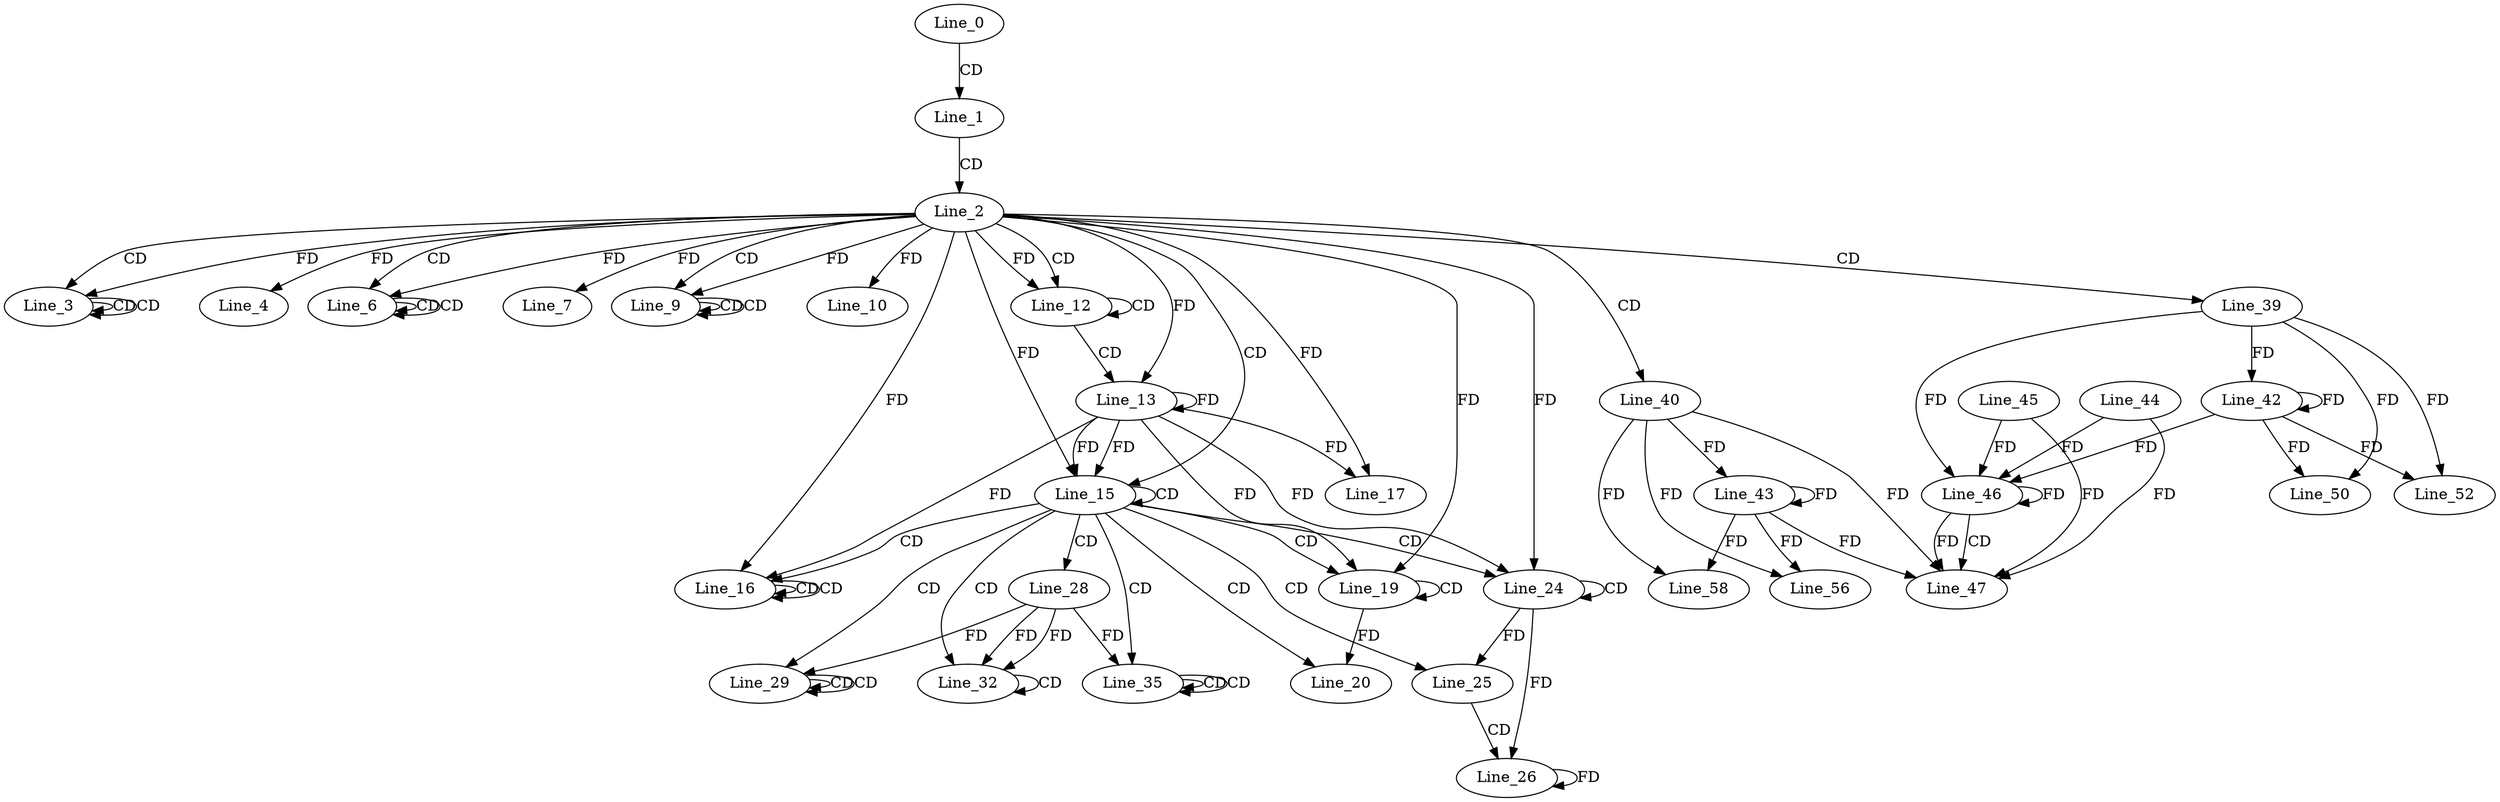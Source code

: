 digraph G {
  Line_0;
  Line_1;
  Line_2;
  Line_3;
  Line_3;
  Line_3;
  Line_4;
  Line_6;
  Line_6;
  Line_6;
  Line_7;
  Line_9;
  Line_9;
  Line_9;
  Line_10;
  Line_12;
  Line_12;
  Line_13;
  Line_13;
  Line_15;
  Line_15;
  Line_16;
  Line_16;
  Line_16;
  Line_17;
  Line_19;
  Line_19;
  Line_19;
  Line_20;
  Line_24;
  Line_24;
  Line_25;
  Line_26;
  Line_26;
  Line_28;
  Line_29;
  Line_29;
  Line_29;
  Line_32;
  Line_32;
  Line_35;
  Line_35;
  Line_35;
  Line_39;
  Line_40;
  Line_42;
  Line_43;
  Line_46;
  Line_45;
  Line_46;
  Line_44;
  Line_46;
  Line_47;
  Line_50;
  Line_52;
  Line_56;
  Line_58;
  Line_0 -> Line_1 [ label="CD" ];
  Line_1 -> Line_2 [ label="CD" ];
  Line_2 -> Line_3 [ label="CD" ];
  Line_3 -> Line_3 [ label="CD" ];
  Line_3 -> Line_3 [ label="CD" ];
  Line_2 -> Line_3 [ label="FD" ];
  Line_2 -> Line_4 [ label="FD" ];
  Line_2 -> Line_6 [ label="CD" ];
  Line_6 -> Line_6 [ label="CD" ];
  Line_6 -> Line_6 [ label="CD" ];
  Line_2 -> Line_6 [ label="FD" ];
  Line_2 -> Line_7 [ label="FD" ];
  Line_2 -> Line_9 [ label="CD" ];
  Line_9 -> Line_9 [ label="CD" ];
  Line_9 -> Line_9 [ label="CD" ];
  Line_2 -> Line_9 [ label="FD" ];
  Line_2 -> Line_10 [ label="FD" ];
  Line_2 -> Line_12 [ label="CD" ];
  Line_12 -> Line_12 [ label="CD" ];
  Line_2 -> Line_12 [ label="FD" ];
  Line_12 -> Line_13 [ label="CD" ];
  Line_2 -> Line_13 [ label="FD" ];
  Line_13 -> Line_13 [ label="FD" ];
  Line_2 -> Line_15 [ label="CD" ];
  Line_13 -> Line_15 [ label="FD" ];
  Line_15 -> Line_15 [ label="CD" ];
  Line_2 -> Line_15 [ label="FD" ];
  Line_13 -> Line_15 [ label="FD" ];
  Line_15 -> Line_16 [ label="CD" ];
  Line_16 -> Line_16 [ label="CD" ];
  Line_16 -> Line_16 [ label="CD" ];
  Line_2 -> Line_16 [ label="FD" ];
  Line_13 -> Line_16 [ label="FD" ];
  Line_2 -> Line_17 [ label="FD" ];
  Line_13 -> Line_17 [ label="FD" ];
  Line_15 -> Line_19 [ label="CD" ];
  Line_19 -> Line_19 [ label="CD" ];
  Line_2 -> Line_19 [ label="FD" ];
  Line_13 -> Line_19 [ label="FD" ];
  Line_15 -> Line_20 [ label="CD" ];
  Line_19 -> Line_20 [ label="FD" ];
  Line_15 -> Line_24 [ label="CD" ];
  Line_24 -> Line_24 [ label="CD" ];
  Line_2 -> Line_24 [ label="FD" ];
  Line_13 -> Line_24 [ label="FD" ];
  Line_15 -> Line_25 [ label="CD" ];
  Line_24 -> Line_25 [ label="FD" ];
  Line_25 -> Line_26 [ label="CD" ];
  Line_24 -> Line_26 [ label="FD" ];
  Line_26 -> Line_26 [ label="FD" ];
  Line_15 -> Line_28 [ label="CD" ];
  Line_15 -> Line_29 [ label="CD" ];
  Line_29 -> Line_29 [ label="CD" ];
  Line_29 -> Line_29 [ label="CD" ];
  Line_28 -> Line_29 [ label="FD" ];
  Line_15 -> Line_32 [ label="CD" ];
  Line_28 -> Line_32 [ label="FD" ];
  Line_32 -> Line_32 [ label="CD" ];
  Line_28 -> Line_32 [ label="FD" ];
  Line_15 -> Line_35 [ label="CD" ];
  Line_35 -> Line_35 [ label="CD" ];
  Line_35 -> Line_35 [ label="CD" ];
  Line_28 -> Line_35 [ label="FD" ];
  Line_2 -> Line_39 [ label="CD" ];
  Line_2 -> Line_40 [ label="CD" ];
  Line_39 -> Line_42 [ label="FD" ];
  Line_42 -> Line_42 [ label="FD" ];
  Line_40 -> Line_43 [ label="FD" ];
  Line_43 -> Line_43 [ label="FD" ];
  Line_46 -> Line_46 [ label="FD" ];
  Line_45 -> Line_46 [ label="FD" ];
  Line_39 -> Line_46 [ label="FD" ];
  Line_42 -> Line_46 [ label="FD" ];
  Line_44 -> Line_46 [ label="FD" ];
  Line_46 -> Line_47 [ label="CD" ];
  Line_40 -> Line_47 [ label="FD" ];
  Line_43 -> Line_47 [ label="FD" ];
  Line_44 -> Line_47 [ label="FD" ];
  Line_46 -> Line_47 [ label="FD" ];
  Line_45 -> Line_47 [ label="FD" ];
  Line_39 -> Line_50 [ label="FD" ];
  Line_42 -> Line_50 [ label="FD" ];
  Line_39 -> Line_52 [ label="FD" ];
  Line_42 -> Line_52 [ label="FD" ];
  Line_40 -> Line_56 [ label="FD" ];
  Line_43 -> Line_56 [ label="FD" ];
  Line_40 -> Line_58 [ label="FD" ];
  Line_43 -> Line_58 [ label="FD" ];
}
